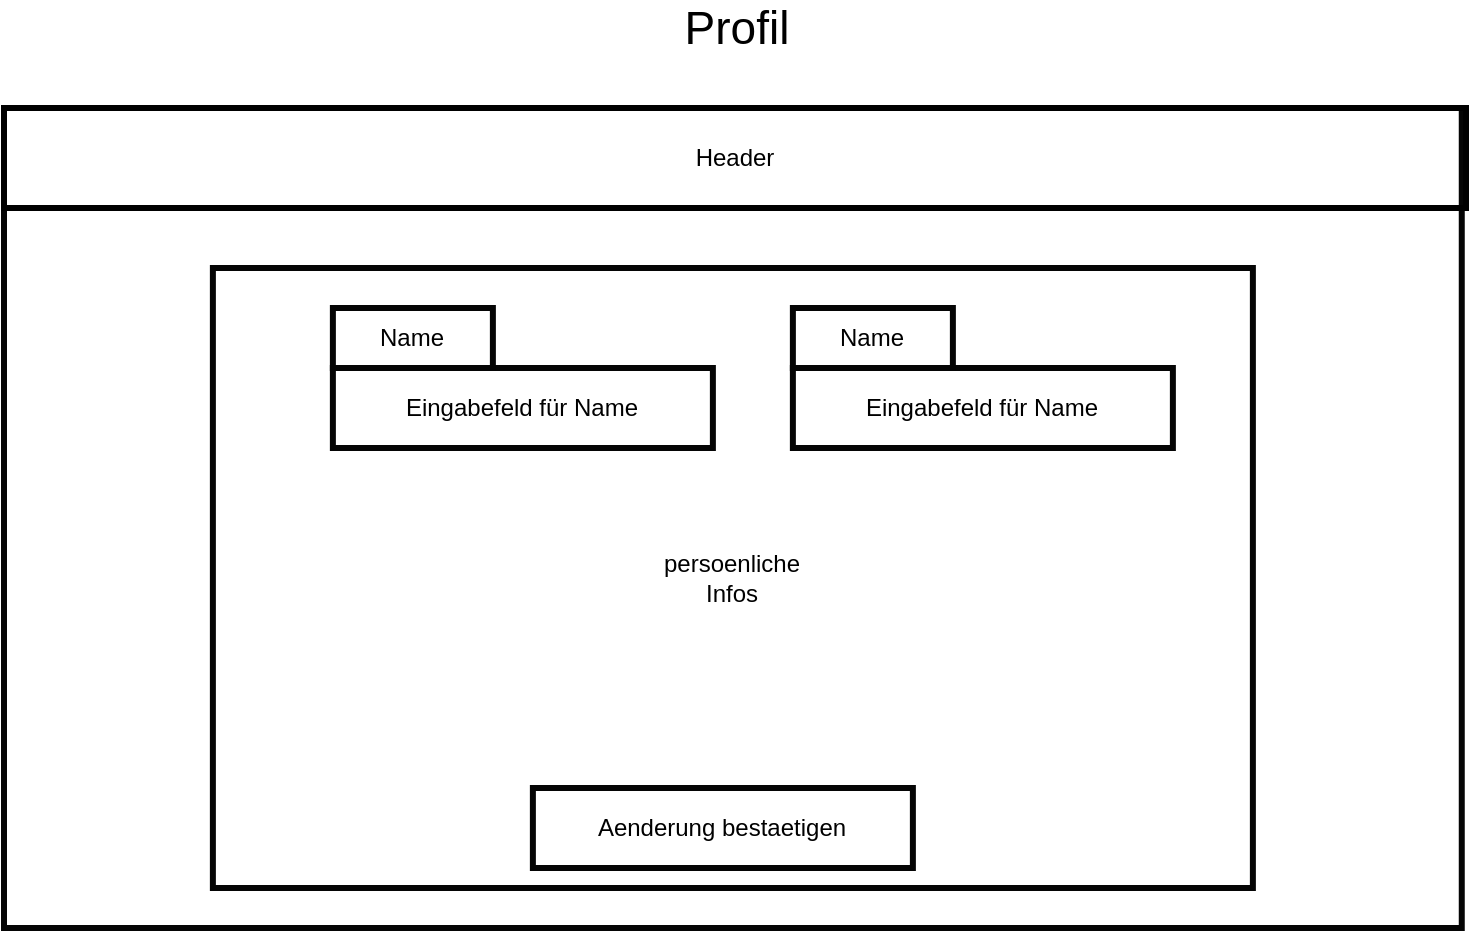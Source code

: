 <mxfile version="13.0.1" type="device"><diagram id="s5UY7Ej_TETZP1KL8rj1" name="Page-1"><mxGraphModel dx="1422" dy="822" grid="1" gridSize="10" guides="1" tooltips="1" connect="1" arrows="1" fold="1" page="1" pageScale="1" pageWidth="827" pageHeight="1169" math="0" shadow="0"><root><mxCell id="0"/><mxCell id="1" parent="0"/><mxCell id="qVj52gQd9qCLC-1IVbtd-1" value="&lt;font style=&quot;font-size: 23px&quot;&gt;Profil&lt;/font&gt;" style="text;html=1;align=center;verticalAlign=middle;resizable=0;points=[];autosize=1;" parent="1" vertex="1"><mxGeometry x="379.5" y="40" width="70" height="20" as="geometry"/></mxCell><mxCell id="qVj52gQd9qCLC-1IVbtd-3" value="" style="rounded=0;whiteSpace=wrap;html=1;aspect=fixed;fillColor=none;gradientColor=none;strokeColor=#050505;strokeWidth=3;" parent="1" vertex="1"><mxGeometry x="49" y="90" width="728.88" height="410" as="geometry"/></mxCell><mxCell id="qVj52gQd9qCLC-1IVbtd-4" value="Header" style="rounded=0;whiteSpace=wrap;html=1;fillColor=none;gradientColor=none;strokeWidth=3;strokeColor=#000000;" parent="1" vertex="1"><mxGeometry x="49" y="90" width="731" height="50" as="geometry"/></mxCell><mxCell id="tFyQpGs2oTAkHYLq7zyw-3" value="persoenliche&lt;br&gt;Infos" style="rounded=0;whiteSpace=wrap;html=1;strokeColor=#050505;strokeWidth=3;fillColor=none;gradientColor=none;" vertex="1" parent="1"><mxGeometry x="153.44" y="170" width="520" height="310" as="geometry"/></mxCell><mxCell id="tFyQpGs2oTAkHYLq7zyw-12" value="Eingabefeld für Name" style="rounded=0;whiteSpace=wrap;html=1;strokeColor=#050505;strokeWidth=3;fillColor=none;gradientColor=none;" vertex="1" parent="1"><mxGeometry x="213.44" y="220" width="190" height="40" as="geometry"/></mxCell><mxCell id="tFyQpGs2oTAkHYLq7zyw-13" value="Name" style="rounded=0;whiteSpace=wrap;html=1;strokeColor=#050505;strokeWidth=3;fillColor=none;gradientColor=none;" vertex="1" parent="1"><mxGeometry x="213.44" y="190" width="80" height="30" as="geometry"/></mxCell><mxCell id="tFyQpGs2oTAkHYLq7zyw-14" value="Aenderung bestaetigen" style="rounded=0;whiteSpace=wrap;html=1;strokeColor=#050505;strokeWidth=3;fillColor=none;gradientColor=none;" vertex="1" parent="1"><mxGeometry x="313.44" y="430" width="190" height="40" as="geometry"/></mxCell><mxCell id="tFyQpGs2oTAkHYLq7zyw-15" value="Eingabefeld für Name" style="rounded=0;whiteSpace=wrap;html=1;strokeColor=#050505;strokeWidth=3;fillColor=none;gradientColor=none;" vertex="1" parent="1"><mxGeometry x="443.44" y="220" width="190" height="40" as="geometry"/></mxCell><mxCell id="tFyQpGs2oTAkHYLq7zyw-16" value="Name" style="rounded=0;whiteSpace=wrap;html=1;strokeColor=#050505;strokeWidth=3;fillColor=none;gradientColor=none;" vertex="1" parent="1"><mxGeometry x="443.44" y="190" width="80" height="30" as="geometry"/></mxCell></root></mxGraphModel></diagram></mxfile>